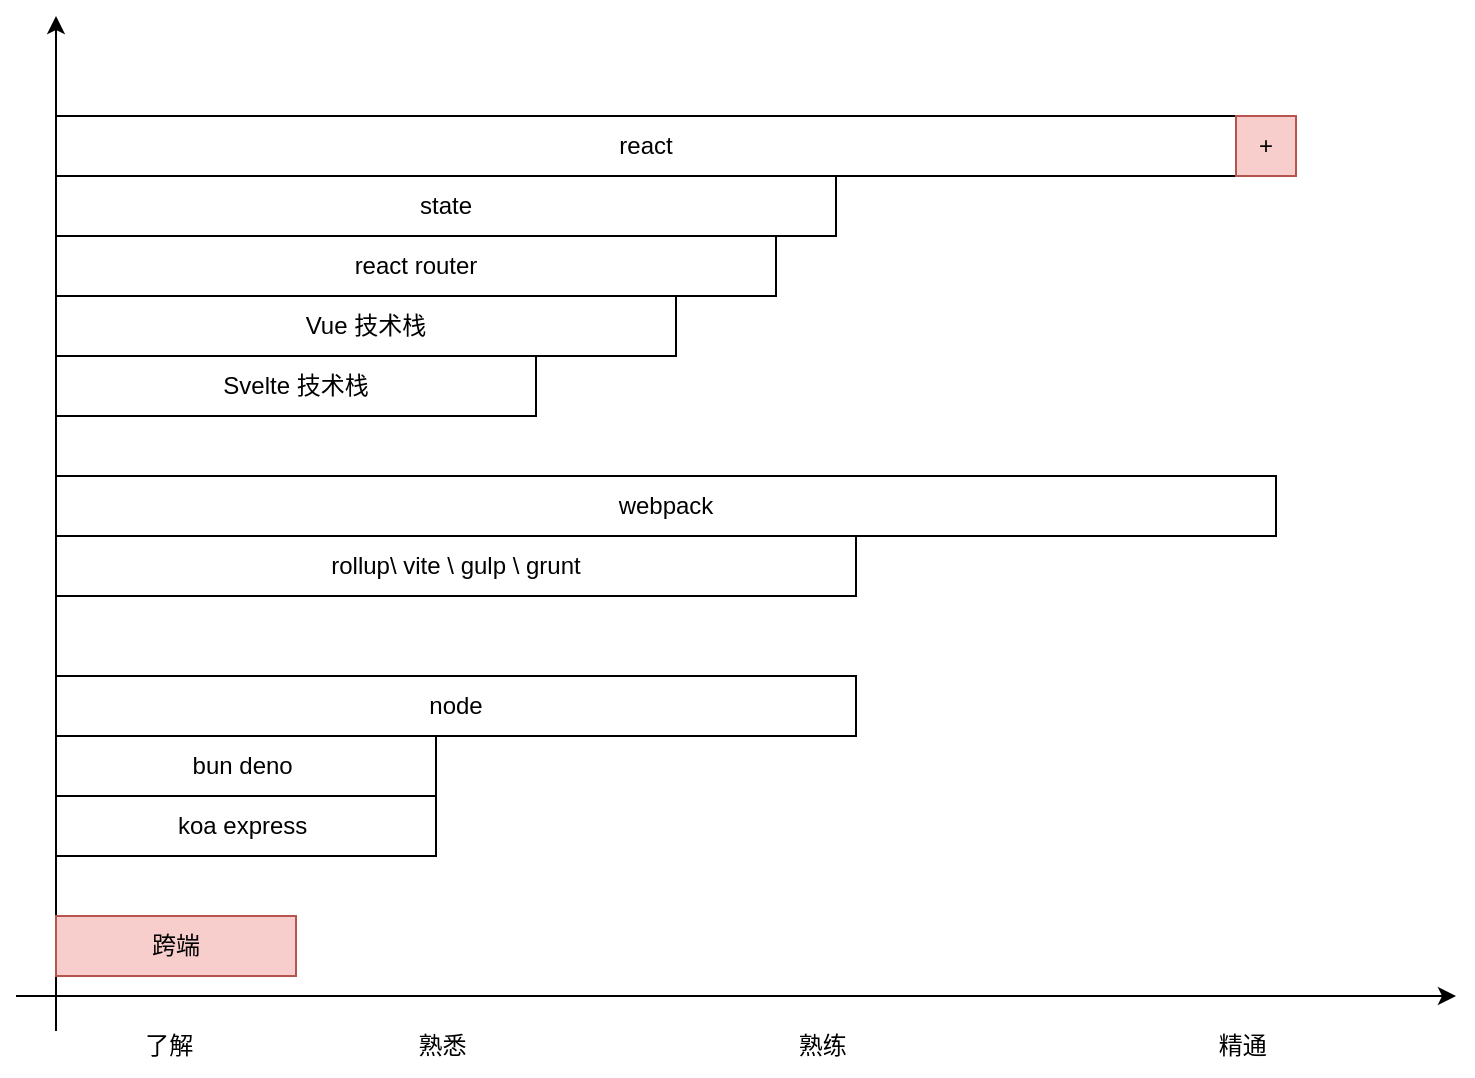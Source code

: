 <mxfile version="17.2.1" type="device" pages="3"><diagram name="技能树" id="IvyoZMS01_oE-lcQwRB6"><mxGraphModel dx="1018" dy="1859" grid="1" gridSize="10" guides="1" tooltips="1" connect="1" arrows="1" fold="1" page="1" pageScale="1" pageWidth="827" pageHeight="1169" math="0" shadow="0"><root><mxCell id="0"/><mxCell id="1" parent="0"/><mxCell id="FQAZeSuw6Lx0eSqAbUPp-1" value="" style="endArrow=classic;html=1;rounded=0;exitX=0;exitY=0.25;exitDx=0;exitDy=0;" parent="1" source="FQAZeSuw6Lx0eSqAbUPp-3" edge="1"><mxGeometry width="50" height="50" relative="1" as="geometry"><mxPoint x="40" y="430" as="sourcePoint"/><mxPoint x="40" y="-50" as="targetPoint"/></mxGeometry></mxCell><mxCell id="FQAZeSuw6Lx0eSqAbUPp-2" value="" style="endArrow=classic;html=1;rounded=0;" parent="1" edge="1"><mxGeometry width="50" height="50" relative="1" as="geometry"><mxPoint x="20" y="440" as="sourcePoint"/><mxPoint x="740" y="440" as="targetPoint"/></mxGeometry></mxCell><mxCell id="FQAZeSuw6Lx0eSqAbUPp-3" value="了解&lt;span style=&quot;white-space: pre;&quot;&gt;&#9;&lt;/span&gt;&lt;span style=&quot;white-space: pre;&quot;&gt;&#9;&lt;span style=&quot;white-space: pre;&quot;&gt;&#9;&lt;/span&gt;&lt;/span&gt;&lt;span style=&quot;white-space: pre;&quot;&gt;&#9;&lt;/span&gt;&lt;span style=&quot;white-space: pre;&quot;&gt;&#9;&lt;/span&gt;&lt;span style=&quot;&quot;&gt;&#9;&lt;/span&gt;&lt;span style=&quot;&quot;&gt;&#9;&lt;/span&gt;&lt;span style=&quot;&quot;&gt;&#9;&lt;/span&gt;&lt;span style=&quot;&quot;&gt;&#9;&lt;/span&gt;&lt;span style=&quot;&quot;&gt;&#9;&lt;/span&gt;熟悉&lt;span style=&quot;white-space: pre;&quot;&gt;&#9;&lt;span style=&quot;white-space: pre;&quot;&gt;&#9;&lt;/span&gt;&lt;span style=&quot;white-space: pre;&quot;&gt;&#9;&lt;/span&gt;&lt;/span&gt;&lt;span style=&quot;white-space: pre;&quot;&gt;&#9;&lt;/span&gt;&lt;span style=&quot;white-space: pre;&quot;&gt;&#9;&lt;/span&gt;&lt;span style=&quot;white-space: pre;&quot;&gt;&#9;&lt;/span&gt;&amp;nbsp;&lt;span style=&quot;&quot;&gt;&#9;&lt;/span&gt;&lt;span style=&quot;&quot;&gt;&#9;&lt;/span&gt;&lt;span style=&quot;&quot;&gt;&#9;&lt;/span&gt;&lt;span style=&quot;&quot;&gt;&#9;&lt;/span&gt;熟练&lt;span style=&quot;&quot;&gt;&#9;&lt;span style=&quot;white-space: pre;&quot;&gt;&#9;&lt;/span&gt;&lt;span style=&quot;white-space: pre;&quot;&gt;&#9;&lt;span style=&quot;white-space: pre;&quot;&gt;&#9;&lt;/span&gt;&lt;span style=&quot;white-space: pre;&quot;&gt;&#9;&lt;/span&gt;&lt;/span&gt;&lt;span style=&quot;white-space: pre;&quot;&gt;&#9;&lt;/span&gt;&lt;span style=&quot;white-space: pre;&quot;&gt;&#9;&lt;/span&gt;&lt;span style=&quot;white-space: pre;&quot;&gt;&#9;&lt;/span&gt;&lt;/span&gt;&lt;span style=&quot;&quot;&gt;&#9;&lt;/span&gt;&#9;&lt;span style=&quot;&quot;&gt;&#9;&lt;/span&gt;精通" style="text;html=1;strokeColor=none;fillColor=none;align=center;verticalAlign=middle;whiteSpace=wrap;rounded=0;" parent="1" vertex="1"><mxGeometry x="40" y="450" width="650" height="30" as="geometry"/></mxCell><mxCell id="FQAZeSuw6Lx0eSqAbUPp-4" value="react" style="rounded=0;whiteSpace=wrap;html=1;" parent="1" vertex="1"><mxGeometry x="40" width="590" height="30" as="geometry"/></mxCell><mxCell id="FQAZeSuw6Lx0eSqAbUPp-5" value="state" style="rounded=0;whiteSpace=wrap;html=1;" parent="1" vertex="1"><mxGeometry x="40" y="30" width="390" height="30" as="geometry"/></mxCell><mxCell id="FQAZeSuw6Lx0eSqAbUPp-6" value="react router" style="rounded=0;whiteSpace=wrap;html=1;" parent="1" vertex="1"><mxGeometry x="40" y="60" width="360" height="30" as="geometry"/></mxCell><mxCell id="FQAZeSuw6Lx0eSqAbUPp-7" value="Vue 技术栈" style="rounded=0;whiteSpace=wrap;html=1;" parent="1" vertex="1"><mxGeometry x="40" y="90" width="310" height="30" as="geometry"/></mxCell><mxCell id="FQAZeSuw6Lx0eSqAbUPp-8" value="Svelte 技术栈" style="rounded=0;whiteSpace=wrap;html=1;" parent="1" vertex="1"><mxGeometry x="40" y="120" width="240" height="30" as="geometry"/></mxCell><mxCell id="FQAZeSuw6Lx0eSqAbUPp-9" value="webpack" style="rounded=0;whiteSpace=wrap;html=1;" parent="1" vertex="1"><mxGeometry x="40" y="180" width="610" height="30" as="geometry"/></mxCell><mxCell id="FQAZeSuw6Lx0eSqAbUPp-10" value="rollup\ vite \ gulp \ grunt" style="rounded=0;whiteSpace=wrap;html=1;" parent="1" vertex="1"><mxGeometry x="40" y="210" width="400" height="30" as="geometry"/></mxCell><mxCell id="FQAZeSuw6Lx0eSqAbUPp-11" value="node" style="rounded=0;whiteSpace=wrap;html=1;" parent="1" vertex="1"><mxGeometry x="40" y="280" width="400" height="30" as="geometry"/></mxCell><mxCell id="FQAZeSuw6Lx0eSqAbUPp-12" value="bun deno&amp;nbsp;" style="rounded=0;whiteSpace=wrap;html=1;" parent="1" vertex="1"><mxGeometry x="40" y="310" width="190" height="30" as="geometry"/></mxCell><mxCell id="FQAZeSuw6Lx0eSqAbUPp-13" value="koa express&amp;nbsp;" style="rounded=0;whiteSpace=wrap;html=1;" parent="1" vertex="1"><mxGeometry x="40" y="340" width="190" height="30" as="geometry"/></mxCell><mxCell id="FQAZeSuw6Lx0eSqAbUPp-14" value="跨端" style="rounded=0;whiteSpace=wrap;html=1;fillColor=#f8cecc;strokeColor=#b85450;" parent="1" vertex="1"><mxGeometry x="40" y="400" width="120" height="30" as="geometry"/></mxCell><mxCell id="FQAZeSuw6Lx0eSqAbUPp-15" value="+" style="rounded=0;whiteSpace=wrap;html=1;fillColor=#f8cecc;strokeColor=#b85450;" parent="1" vertex="1"><mxGeometry x="630" width="30" height="30" as="geometry"/></mxCell></root></mxGraphModel></diagram><diagram id="lL78gBSFffT5ABp17wNd" name="跨端演进"><mxGraphModel dx="1261" dy="1914" grid="1" gridSize="10" guides="1" tooltips="1" connect="1" arrows="1" fold="1" page="1" pageScale="1" pageWidth="827" pageHeight="1169" math="0" shadow="0"><root><mxCell id="0"/><mxCell id="1" parent="0"/><mxCell id="RN0HGg1RtetOUbICG8na-1" value="Native&lt;br&gt;（iOS / android）" style="rounded=0;whiteSpace=wrap;html=1;sketch=1;curveFitting=1;jiggle=2;" parent="1" vertex="1"><mxGeometry x="30" y="440" width="240" height="60" as="geometry"/></mxCell><mxCell id="RN0HGg1RtetOUbICG8na-4" style="edgeStyle=orthogonalEdgeStyle;rounded=0;orthogonalLoop=1;jettySize=auto;html=1;" parent="1" source="RN0HGg1RtetOUbICG8na-2" target="RN0HGg1RtetOUbICG8na-3" edge="1"><mxGeometry relative="1" as="geometry"/></mxCell><mxCell id="RN0HGg1RtetOUbICG8na-2" value="搞个浏览器，去掉menu，假装是 native&amp;nbsp;&lt;br&gt;&lt;br&gt;webview 嵌入式浏览器" style="rounded=0;whiteSpace=wrap;html=1;sketch=1;curveFitting=1;jiggle=2;" parent="1" vertex="1"><mxGeometry x="30" y="260" width="240" height="60" as="geometry"/></mxCell><mxCell id="RN0HGg1RtetOUbICG8na-3" value="HTML+CSS+JS" style="rounded=0;whiteSpace=wrap;html=1;sketch=1;curveFitting=1;jiggle=2;" parent="1" vertex="1"><mxGeometry x="30" y="80" width="240" height="60" as="geometry"/></mxCell><mxCell id="RN0HGg1RtetOUbICG8na-10" style="edgeStyle=orthogonalEdgeStyle;rounded=0;orthogonalLoop=1;jettySize=auto;html=1;entryX=0.5;entryY=1;entryDx=0;entryDy=0;" parent="1" source="RN0HGg1RtetOUbICG8na-5" target="RN0HGg1RtetOUbICG8na-9" edge="1"><mxGeometry relative="1" as="geometry"><Array as="points"><mxPoint x="590" y="420"/><mxPoint x="590" y="420"/></Array></mxGeometry></mxCell><mxCell id="RN0HGg1RtetOUbICG8na-5" value="Native&lt;br&gt;（iOS / android）" style="rounded=0;whiteSpace=wrap;html=1;sketch=1;curveFitting=1;jiggle=2;" parent="1" vertex="1"><mxGeometry x="414" y="440" width="240" height="60" as="geometry"/></mxCell><mxCell id="RN0HGg1RtetOUbICG8na-6" style="edgeStyle=orthogonalEdgeStyle;rounded=0;orthogonalLoop=1;jettySize=auto;html=1;" parent="1" source="RN0HGg1RtetOUbICG8na-7" target="RN0HGg1RtetOUbICG8na-8" edge="1"><mxGeometry relative="1" as="geometry"/></mxCell><mxCell id="RN0HGg1RtetOUbICG8na-7" value="webview 嵌入式浏览器" style="rounded=0;whiteSpace=wrap;html=1;sketch=1;curveFitting=1;jiggle=2;fillColor=#d5e8d4;strokeColor=#82b366;" parent="1" vertex="1"><mxGeometry x="414" y="260" width="240" height="60" as="geometry"/></mxCell><mxCell id="RN0HGg1RtetOUbICG8na-8" value="HTML+CSS+JS" style="rounded=0;whiteSpace=wrap;html=1;sketch=1;curveFitting=1;jiggle=2;verticalAlign=top;" parent="1" vertex="1"><mxGeometry x="414" y="80" width="240" height="60" as="geometry"/></mxCell><mxCell id="RN0HGg1RtetOUbICG8na-9" value="JSBridge" style="rounded=0;whiteSpace=wrap;html=1;sketch=1;curveFitting=1;jiggle=2;fillColor=#d5e8d4;strokeColor=#82b366;" parent="1" vertex="1"><mxGeometry x="510" y="310" width="160" height="40" as="geometry"/></mxCell><mxCell id="RN0HGg1RtetOUbICG8na-11" value="hybrid方案" style="text;html=1;align=center;verticalAlign=middle;resizable=0;points=[];autosize=1;strokeColor=none;fillColor=none;" parent="1" vertex="1"><mxGeometry x="374" y="40" width="80" height="30" as="geometry"/></mxCell><mxCell id="RN0HGg1RtetOUbICG8na-12" value="URL schema&lt;br&gt;zhihu://xxx/xxx/xx" style="text;html=1;align=center;verticalAlign=middle;resizable=0;points=[];autosize=1;strokeColor=none;fillColor=none;" parent="1" vertex="1"><mxGeometry x="335" y="135" width="120" height="40" as="geometry"/></mxCell><mxCell id="RN0HGg1RtetOUbICG8na-13" value="window.luyiAppWebview['openCamera'](params)" style="text;html=1;align=center;verticalAlign=middle;resizable=0;points=[];autosize=1;strokeColor=none;fillColor=none;" parent="1" vertex="1"><mxGeometry x="510" y="145" width="280" height="30" as="geometry"/></mxCell><mxCell id="RN0HGg1RtetOUbICG8na-14" value="ReactJS" style="rounded=0;whiteSpace=wrap;html=1;sketch=1;" parent="1" vertex="1"><mxGeometry x="477" y="105" width="120" height="30" as="geometry"/></mxCell><mxCell id="RN0HGg1RtetOUbICG8na-15" value="JS + CSS + HTML" style="text;html=1;align=center;verticalAlign=middle;resizable=0;points=[];autosize=1;strokeColor=#b85450;fillColor=#f8cecc;" parent="1" vertex="1"><mxGeometry x="350" y="230" width="120" height="30" as="geometry"/></mxCell><mxCell id="RN0HGg1RtetOUbICG8na-16" value="createElement('div')" style="text;html=1;align=center;verticalAlign=middle;resizable=0;points=[];autosize=1;strokeColor=none;fillColor=none;" parent="1" vertex="1"><mxGeometry x="340" y="315" width="130" height="30" as="geometry"/></mxCell><mxCell id="RN0HGg1RtetOUbICG8na-17" value="JS 的解析器、渲染器。" style="text;html=1;align=center;verticalAlign=middle;resizable=0;points=[];autosize=1;strokeColor=none;fillColor=none;" parent="1" vertex="1"><mxGeometry x="540" y="230" width="150" height="30" as="geometry"/></mxCell><mxCell id="RN0HGg1RtetOUbICG8na-18" value="RN" style="text;html=1;align=center;verticalAlign=middle;resizable=0;points=[];autosize=1;strokeColor=none;fillColor=none;" parent="1" vertex="1"><mxGeometry x="820" y="40" width="40" height="30" as="geometry"/></mxCell><mxCell id="RN0HGg1RtetOUbICG8na-26" value="" style="edgeStyle=orthogonalEdgeStyle;rounded=0;orthogonalLoop=1;jettySize=auto;html=1;" parent="1" source="RN0HGg1RtetOUbICG8na-19" target="RN0HGg1RtetOUbICG8na-25" edge="1"><mxGeometry relative="1" as="geometry"/></mxCell><mxCell id="RN0HGg1RtetOUbICG8na-19" value="" style="rounded=0;whiteSpace=wrap;html=1;sketch=1;curveFitting=1;jiggle=2;verticalAlign=top;" parent="1" vertex="1"><mxGeometry x="830" y="70" width="290" height="80" as="geometry"/></mxCell><mxCell id="RN0HGg1RtetOUbICG8na-20" value="ReactJS" style="rounded=0;whiteSpace=wrap;html=1;sketch=1;fillColor=#ffe6cc;strokeColor=#d79b00;" parent="1" vertex="1"><mxGeometry x="860" y="80" width="80" height="30" as="geometry"/></mxCell><mxCell id="RN0HGg1RtetOUbICG8na-21" value="navigator" style="rounded=0;whiteSpace=wrap;html=1;sketch=1;" parent="1" vertex="1"><mxGeometry x="1000" y="80" width="80" height="30" as="geometry"/></mxCell><mxCell id="RN0HGg1RtetOUbICG8na-22" value="UI" style="rounded=0;whiteSpace=wrap;html=1;sketch=1;" parent="1" vertex="1"><mxGeometry x="860" y="116" width="80" height="30" as="geometry"/></mxCell><mxCell id="RN0HGg1RtetOUbICG8na-23" value="axios" style="rounded=0;whiteSpace=wrap;html=1;sketch=1;" parent="1" vertex="1"><mxGeometry x="1000" y="115" width="80" height="30" as="geometry"/></mxCell><mxCell id="RN0HGg1RtetOUbICG8na-24" value="Native&lt;br&gt;（iOS / android）" style="rounded=0;whiteSpace=wrap;html=1;sketch=1;curveFitting=1;jiggle=2;" parent="1" vertex="1"><mxGeometry x="850" y="440" width="240" height="60" as="geometry"/></mxCell><mxCell id="RN0HGg1RtetOUbICG8na-31" value="" style="edgeStyle=orthogonalEdgeStyle;rounded=0;orthogonalLoop=1;jettySize=auto;html=1;" parent="1" source="RN0HGg1RtetOUbICG8na-25" target="RN0HGg1RtetOUbICG8na-30" edge="1"><mxGeometry relative="1" as="geometry"/></mxCell><mxCell id="RN0HGg1RtetOUbICG8na-25" value="JSCore" style="rounded=0;whiteSpace=wrap;html=1;sketch=1;curveFitting=1;jiggle=2;verticalAlign=top;fillColor=#f8cecc;strokeColor=#b85450;" parent="1" vertex="1"><mxGeometry x="870" y="190" width="210" height="30" as="geometry"/></mxCell><mxCell id="RN0HGg1RtetOUbICG8na-27" value="Chrome --》 V8&lt;br&gt;Firefox&amp;nbsp; &amp;nbsp;--》 spiderMonkey&lt;br&gt;Safari&amp;nbsp; &amp;nbsp; &amp;nbsp;--》JSCore" style="text;html=1;align=left;verticalAlign=middle;resizable=0;points=[];autosize=1;strokeColor=none;fillColor=none;" parent="1" vertex="1"><mxGeometry x="860" y="-50" width="170" height="60" as="geometry"/></mxCell><mxCell id="RN0HGg1RtetOUbICG8na-28" value="React.createElement(&quot;view&quot;);" style="text;html=1;align=center;verticalAlign=middle;resizable=0;points=[];autosize=1;strokeColor=none;fillColor=none;" parent="1" vertex="1"><mxGeometry x="800" y="160" width="180" height="30" as="geometry"/></mxCell><mxCell id="RN0HGg1RtetOUbICG8na-29" value="JS 的代码，不是运行在 webview 上的" style="text;html=1;align=center;verticalAlign=middle;resizable=0;points=[];autosize=1;strokeColor=none;fillColor=none;" parent="1" vertex="1"><mxGeometry x="980" y="160" width="230" height="30" as="geometry"/></mxCell><mxCell id="RN0HGg1RtetOUbICG8na-32" style="edgeStyle=orthogonalEdgeStyle;rounded=0;orthogonalLoop=1;jettySize=auto;html=1;" parent="1" source="RN0HGg1RtetOUbICG8na-30" target="RN0HGg1RtetOUbICG8na-24" edge="1"><mxGeometry relative="1" as="geometry"><Array as="points"><mxPoint x="880" y="390"/><mxPoint x="970" y="390"/></Array></mxGeometry></mxCell><mxCell id="RN0HGg1RtetOUbICG8na-30" value="JSBridge" style="whiteSpace=wrap;html=1;verticalAlign=middle;fillColor=#d5e8d4;strokeColor=#82b366;rounded=0;sketch=1;curveFitting=1;jiggle=2;" parent="1" vertex="1"><mxGeometry x="820" y="285" width="120" height="60" as="geometry"/></mxCell><mxCell id="RN0HGg1RtetOUbICG8na-33" value="我需要有个东西，给你写的代码&lt;br&gt;提供一个宿主环境&lt;br&gt;" style="text;html=1;align=center;verticalAlign=middle;resizable=0;points=[];autosize=1;strokeColor=none;fillColor=none;" parent="1" vertex="1"><mxGeometry x="690" y="350" width="190" height="40" as="geometry"/></mxCell><mxCell id="RN0HGg1RtetOUbICG8na-34" value="浏览器：&lt;br&gt;window.location.href = 'xxx';&lt;br&gt;window.open('');" style="text;html=1;align=center;verticalAlign=middle;resizable=0;points=[];autosize=1;strokeColor=none;fillColor=none;" parent="1" vertex="1"><mxGeometry x="520" y="500" width="170" height="60" as="geometry"/></mxCell><mxCell id="RN0HGg1RtetOUbICG8na-35" value="window.openCamera('')" style="text;html=1;align=center;verticalAlign=middle;resizable=0;points=[];autosize=1;strokeColor=none;fillColor=none;" parent="1" vertex="1"><mxGeometry x="720" y="255" width="150" height="30" as="geometry"/></mxCell><mxCell id="35j_0IGPl903JoJ7VQXY-1" style="edgeStyle=orthogonalEdgeStyle;rounded=0;orthogonalLoop=1;jettySize=auto;html=1;entryX=0.5;entryY=0;entryDx=0;entryDy=0;" parent="1" source="RN0HGg1RtetOUbICG8na-36" target="RN0HGg1RtetOUbICG8na-42" edge="1"><mxGeometry relative="1" as="geometry"/></mxCell><mxCell id="RN0HGg1RtetOUbICG8na-36" value="shadowTree" style="rounded=0;whiteSpace=wrap;html=1;sketch=1;curveFitting=1;jiggle=2;fillColor=#d5e8d4;strokeColor=#82b366;" parent="1" vertex="1"><mxGeometry x="970" y="255" width="160" height="30" as="geometry"/></mxCell><mxCell id="RN0HGg1RtetOUbICG8na-39" value="" style="edgeStyle=orthogonalEdgeStyle;rounded=0;orthogonalLoop=1;jettySize=auto;html=1;" parent="1" source="RN0HGg1RtetOUbICG8na-37" target="RN0HGg1RtetOUbICG8na-38" edge="1"><mxGeometry relative="1" as="geometry"><Array as="points"><mxPoint x="1140" y="260"/><mxPoint x="1200" y="260"/></Array></mxGeometry></mxCell><mxCell id="RN0HGg1RtetOUbICG8na-37" value="createInstance" style="text;html=1;align=center;verticalAlign=middle;resizable=0;points=[];autosize=1;strokeColor=none;fillColor=none;" parent="1" vertex="1"><mxGeometry x="1090" y="225" width="100" height="30" as="geometry"/></mxCell><mxCell id="RN0HGg1RtetOUbICG8na-38" value="createElement" style="text;html=1;align=center;verticalAlign=middle;resizable=0;points=[];autosize=1;strokeColor=none;fillColor=none;" parent="1" vertex="1"><mxGeometry x="1150" y="275" width="100" height="30" as="geometry"/></mxCell><mxCell id="RN0HGg1RtetOUbICG8na-40" style="edgeStyle=orthogonalEdgeStyle;rounded=0;orthogonalLoop=1;jettySize=auto;html=1;exitX=0.5;exitY=1;exitDx=0;exitDy=0;" parent="1" source="RN0HGg1RtetOUbICG8na-36" target="RN0HGg1RtetOUbICG8na-36" edge="1"><mxGeometry relative="1" as="geometry"/></mxCell><mxCell id="RN0HGg1RtetOUbICG8na-43" style="edgeStyle=orthogonalEdgeStyle;rounded=0;orthogonalLoop=1;jettySize=auto;html=1;entryX=0.5;entryY=0;entryDx=0;entryDy=0;" parent="1" source="RN0HGg1RtetOUbICG8na-42" target="RN0HGg1RtetOUbICG8na-24" edge="1"><mxGeometry relative="1" as="geometry"><Array as="points"><mxPoint x="1050" y="390"/><mxPoint x="970" y="390"/></Array></mxGeometry></mxCell><mxCell id="RN0HGg1RtetOUbICG8na-42" value="Native Module" style="rounded=0;whiteSpace=wrap;html=1;sketch=1;curveFitting=1;jiggle=2;fillColor=#d5e8d4;strokeColor=#82b366;" parent="1" vertex="1"><mxGeometry x="970" y="305" width="160" height="30" as="geometry"/></mxCell><mxCell id="RN0HGg1RtetOUbICG8na-45" value="1. 这些消息本身是异步的，对于一些连续的手势来说，会卡顿；&lt;br&gt;2. JSON序列化，耗时，性能。" style="text;html=1;align=left;verticalAlign=middle;resizable=0;points=[];autosize=1;strokeColor=none;fillColor=none;" parent="1" vertex="1"><mxGeometry x="810" y="520" width="360" height="40" as="geometry"/></mxCell><mxCell id="Con6oRJCArHAbDIeCvoZ-1" value="weex" style="text;html=1;align=center;verticalAlign=middle;resizable=0;points=[];autosize=1;strokeColor=none;fillColor=none;" parent="1" vertex="1"><mxGeometry x="1080" y="40" width="50" height="30" as="geometry"/></mxCell><mxCell id="Con6oRJCArHAbDIeCvoZ-2" value="浏览器API" style="text;html=1;align=center;verticalAlign=middle;resizable=0;points=[];autosize=1;strokeColor=none;fillColor=none;" parent="1" vertex="1"><mxGeometry x="870" y="10" width="80" height="30" as="geometry"/></mxCell><mxCell id="LEtO9TPF0RTNjfPyOPr3-1" value="" style="rounded=0;whiteSpace=wrap;html=1;sketch=1;curveFitting=1;jiggle=2;verticalAlign=top;" parent="1" vertex="1"><mxGeometry x="1330" y="70" width="290" height="80" as="geometry"/></mxCell><mxCell id="LEtO9TPF0RTNjfPyOPr3-2" value="ReactJS" style="rounded=0;whiteSpace=wrap;html=1;sketch=1;fillColor=#ffe6cc;strokeColor=#d79b00;" parent="1" vertex="1"><mxGeometry x="1360" y="80" width="80" height="30" as="geometry"/></mxCell><mxCell id="LEtO9TPF0RTNjfPyOPr3-3" value="navigator" style="rounded=0;whiteSpace=wrap;html=1;sketch=1;" parent="1" vertex="1"><mxGeometry x="1500" y="80" width="80" height="30" as="geometry"/></mxCell><mxCell id="LEtO9TPF0RTNjfPyOPr3-4" value="UI" style="rounded=0;whiteSpace=wrap;html=1;sketch=1;" parent="1" vertex="1"><mxGeometry x="1360" y="116" width="80" height="30" as="geometry"/></mxCell><mxCell id="LEtO9TPF0RTNjfPyOPr3-5" value="axios" style="rounded=0;whiteSpace=wrap;html=1;sketch=1;" parent="1" vertex="1"><mxGeometry x="1500" y="115" width="80" height="30" as="geometry"/></mxCell><mxCell id="LEtO9TPF0RTNjfPyOPr3-11" value="" style="edgeStyle=orthogonalEdgeStyle;rounded=0;orthogonalLoop=1;jettySize=auto;html=1;" parent="1" source="LEtO9TPF0RTNjfPyOPr3-7" target="LEtO9TPF0RTNjfPyOPr3-10" edge="1"><mxGeometry relative="1" as="geometry"/></mxCell><mxCell id="LEtO9TPF0RTNjfPyOPr3-7" value="JSI" style="rounded=0;whiteSpace=wrap;html=1;sketch=1;curveFitting=1;jiggle=2;verticalAlign=middle;fillColor=#f8cecc;strokeColor=#b85450;" parent="1" vertex="1"><mxGeometry x="1360" y="200" width="210" height="60" as="geometry"/></mxCell><mxCell id="LEtO9TPF0RTNjfPyOPr3-8" value="codegen" style="rounded=0;whiteSpace=wrap;html=1;sketch=1;curveFitting=1;jiggle=2;verticalAlign=middle;fillColor=#f8cecc;strokeColor=#b85450;" parent="1" vertex="1"><mxGeometry x="1510" y="175" width="110" height="35" as="geometry"/></mxCell><mxCell id="LEtO9TPF0RTNjfPyOPr3-9" value="C++" style="text;html=1;align=center;verticalAlign=middle;resizable=0;points=[];autosize=1;strokeColor=none;fillColor=none;" parent="1" vertex="1"><mxGeometry x="1510" y="260" width="50" height="30" as="geometry"/></mxCell><mxCell id="LEtO9TPF0RTNjfPyOPr3-14" style="edgeStyle=orthogonalEdgeStyle;rounded=0;orthogonalLoop=1;jettySize=auto;html=1;" parent="1" source="LEtO9TPF0RTNjfPyOPr3-10" target="LEtO9TPF0RTNjfPyOPr3-13" edge="1"><mxGeometry relative="1" as="geometry"/></mxCell><mxCell id="LEtO9TPF0RTNjfPyOPr3-10" value="Fabric 架构" style="rounded=0;whiteSpace=wrap;html=1;sketch=1;curveFitting=1;jiggle=2;verticalAlign=middle;fillColor=#f8cecc;strokeColor=#b85450;" parent="1" vertex="1"><mxGeometry x="1340" y="297.5" width="140" height="35" as="geometry"/></mxCell><mxCell id="LEtO9TPF0RTNjfPyOPr3-15" style="edgeStyle=orthogonalEdgeStyle;rounded=0;orthogonalLoop=1;jettySize=auto;html=1;" parent="1" source="LEtO9TPF0RTNjfPyOPr3-12" target="LEtO9TPF0RTNjfPyOPr3-13" edge="1"><mxGeometry relative="1" as="geometry"/></mxCell><mxCell id="LEtO9TPF0RTNjfPyOPr3-12" value="yoga 引擎" style="rounded=0;whiteSpace=wrap;html=1;sketch=1;" parent="1" vertex="1"><mxGeometry x="1500" y="302.5" width="110" height="30" as="geometry"/></mxCell><mxCell id="LEtO9TPF0RTNjfPyOPr3-13" value="Native&lt;br&gt;（iOS / android）" style="rounded=0;whiteSpace=wrap;html=1;sketch=1;curveFitting=1;jiggle=2;" parent="1" vertex="1"><mxGeometry x="1345" y="440" width="240" height="60" as="geometry"/></mxCell><mxCell id="LEtO9TPF0RTNjfPyOPr3-16" value="&lt;div style=&quot;color: rgb(212, 212, 212); background-color: rgb(30, 30, 30); font-family: Menlo, Monaco, &amp;quot;Courier New&amp;quot;, monospace; font-size: 13px; line-height: 20px;&quot;&gt;ReactNativePrivateInterface.&lt;span style=&quot;color: #9cdcfe;&quot;&gt;UIManager&lt;/span&gt;.&lt;span style=&quot;color: #dcdcaa;&quot;&gt;createView&lt;/span&gt;&lt;/div&gt;" style="text;html=1;align=center;verticalAlign=middle;resizable=0;points=[];autosize=1;strokeColor=none;fillColor=none;" parent="1" vertex="1"><mxGeometry x="1210" y="-435" width="400" height="30" as="geometry"/></mxCell><mxCell id="LEtO9TPF0RTNjfPyOPr3-17" value="React&amp;nbsp;&lt;br&gt;" style="text;html=1;align=center;verticalAlign=middle;resizable=0;points=[];autosize=1;strokeColor=none;fillColor=none;" parent="1" vertex="1"><mxGeometry x="940" y="-520" width="60" height="30" as="geometry"/></mxCell><mxCell id="LEtO9TPF0RTNjfPyOPr3-20" value="" style="edgeStyle=orthogonalEdgeStyle;rounded=0;orthogonalLoop=1;jettySize=auto;html=1;" parent="1" source="LEtO9TPF0RTNjfPyOPr3-18" target="LEtO9TPF0RTNjfPyOPr3-19" edge="1"><mxGeometry relative="1" as="geometry"/></mxCell><mxCell id="LEtO9TPF0RTNjfPyOPr3-18" value="completeWork 阶段" style="whiteSpace=wrap;html=1;sketch=1;" parent="1" vertex="1"><mxGeometry x="1055" y="-520" width="120" height="30" as="geometry"/></mxCell><mxCell id="LEtO9TPF0RTNjfPyOPr3-19" value="Document.createElement" style="whiteSpace=wrap;html=1;sketch=1;" parent="1" vertex="1"><mxGeometry x="1255" y="-520" width="155" height="30" as="geometry"/></mxCell><mxCell id="LEtO9TPF0RTNjfPyOPr3-21" value="RN" style="text;html=1;align=center;verticalAlign=middle;resizable=0;points=[];autosize=1;strokeColor=none;fillColor=none;" parent="1" vertex="1"><mxGeometry x="950" y="-435" width="40" height="30" as="geometry"/></mxCell><mxCell id="LEtO9TPF0RTNjfPyOPr3-23" value="" style="edgeStyle=orthogonalEdgeStyle;rounded=0;orthogonalLoop=1;jettySize=auto;html=1;" parent="1" source="LEtO9TPF0RTNjfPyOPr3-22" target="LEtO9TPF0RTNjfPyOPr3-16" edge="1"><mxGeometry relative="1" as="geometry"/></mxCell><mxCell id="LEtO9TPF0RTNjfPyOPr3-22" value="completeWork 阶段" style="whiteSpace=wrap;html=1;sketch=1;" parent="1" vertex="1"><mxGeometry x="1040" y="-435" width="120" height="30" as="geometry"/></mxCell><mxCell id="LEtO9TPF0RTNjfPyOPr3-27" value="" style="edgeStyle=orthogonalEdgeStyle;rounded=0;orthogonalLoop=1;jettySize=auto;html=1;" parent="1" source="LEtO9TPF0RTNjfPyOPr3-25" target="LEtO9TPF0RTNjfPyOPr3-26" edge="1"><mxGeometry relative="1" as="geometry"/></mxCell><mxCell id="LEtO9TPF0RTNjfPyOPr3-25" value="React&amp;nbsp;" style="rounded=0;whiteSpace=wrap;html=1;sketch=1;" parent="1" vertex="1"><mxGeometry x="805" y="-350" width="120" height="50" as="geometry"/></mxCell><mxCell id="LEtO9TPF0RTNjfPyOPr3-26" value="提供 API，use ... createElement&amp;nbsp;&lt;br&gt;-&amp;gt; 帮我们把 JSX&lt;br&gt;-&amp;gt; 转成一个对象 虚拟dom" style="rounded=0;whiteSpace=wrap;html=1;sketch=1;" parent="1" vertex="1"><mxGeometry x="760" y="-260" width="210" height="100" as="geometry"/></mxCell><mxCell id="LEtO9TPF0RTNjfPyOPr3-28" value="React-reconciler" style="rounded=0;whiteSpace=wrap;html=1;sketch=1;" parent="1" vertex="1"><mxGeometry x="1020" y="-350" width="500" height="50" as="geometry"/></mxCell><mxCell id="LEtO9TPF0RTNjfPyOPr3-33" value="" style="edgeStyle=orthogonalEdgeStyle;rounded=0;orthogonalLoop=1;jettySize=auto;html=1;" parent="1" source="LEtO9TPF0RTNjfPyOPr3-29" target="LEtO9TPF0RTNjfPyOPr3-32" edge="1"><mxGeometry relative="1" as="geometry"/></mxCell><mxCell id="LEtO9TPF0RTNjfPyOPr3-29" value="beginWork&amp;nbsp;" style="rounded=0;whiteSpace=wrap;html=1;sketch=1;" parent="1" vertex="1"><mxGeometry x="1020" y="-270" width="150" height="30" as="geometry"/></mxCell><mxCell id="LEtO9TPF0RTNjfPyOPr3-35" style="edgeStyle=orthogonalEdgeStyle;rounded=0;orthogonalLoop=1;jettySize=auto;html=1;entryX=0.5;entryY=0;entryDx=0;entryDy=0;" parent="1" source="LEtO9TPF0RTNjfPyOPr3-30" target="LEtO9TPF0RTNjfPyOPr3-34" edge="1"><mxGeometry relative="1" as="geometry"/></mxCell><mxCell id="LEtO9TPF0RTNjfPyOPr3-30" value="completeWork" style="rounded=0;whiteSpace=wrap;html=1;sketch=1;" parent="1" vertex="1"><mxGeometry x="1180" y="-270" width="150" height="30" as="geometry"/></mxCell><mxCell id="LEtO9TPF0RTNjfPyOPr3-31" value="commitWork" style="rounded=0;whiteSpace=wrap;html=1;sketch=1;" parent="1" vertex="1"><mxGeometry x="1370" y="-270" width="150" height="30" as="geometry"/></mxCell><mxCell id="LEtO9TPF0RTNjfPyOPr3-32" value="diff, 遍历 fiber" style="rounded=0;whiteSpace=wrap;html=1;sketch=1;" parent="1" vertex="1"><mxGeometry x="1020" y="-190" width="150" height="30" as="geometry"/></mxCell><mxCell id="LEtO9TPF0RTNjfPyOPr3-39" value="" style="edgeStyle=orthogonalEdgeStyle;rounded=0;orthogonalLoop=1;jettySize=auto;html=1;" parent="1" source="LEtO9TPF0RTNjfPyOPr3-34" target="LEtO9TPF0RTNjfPyOPr3-38" edge="1"><mxGeometry relative="1" as="geometry"/></mxCell><mxCell id="LEtO9TPF0RTNjfPyOPr3-34" value="对比创建 dom&amp;nbsp;&lt;br&gt;effects" style="rounded=0;whiteSpace=wrap;html=1;sketch=1;" parent="1" vertex="1"><mxGeometry x="1180" y="-140" width="150" height="140" as="geometry"/></mxCell><mxCell id="LEtO9TPF0RTNjfPyOPr3-36" value="声明周期，元素挂载" style="rounded=0;whiteSpace=wrap;html=1;sketch=1;" parent="1" vertex="1"><mxGeometry x="1370" y="-220" width="150" height="30" as="geometry"/></mxCell><mxCell id="LEtO9TPF0RTNjfPyOPr3-38" value="createElement&lt;br&gt;setAttribute" style="whiteSpace=wrap;html=1;rounded=0;sketch=1;" parent="1" vertex="1"><mxGeometry x="1650" y="-100" width="120" height="60" as="geometry"/></mxCell><mxCell id="LEtO9TPF0RTNjfPyOPr3-41" style="edgeStyle=orthogonalEdgeStyle;rounded=0;orthogonalLoop=1;jettySize=auto;html=1;" parent="1" source="LEtO9TPF0RTNjfPyOPr3-40" target="LEtO9TPF0RTNjfPyOPr3-38" edge="1"><mxGeometry relative="1" as="geometry"/></mxCell><mxCell id="LEtO9TPF0RTNjfPyOPr3-40" value="react-dom" style="rounded=0;whiteSpace=wrap;html=1;sketch=1;" parent="1" vertex="1"><mxGeometry x="1625" y="-350" width="170" height="50" as="geometry"/></mxCell><mxCell id="LEtO9TPF0RTNjfPyOPr3-42" value="Text" style="text;html=1;align=center;verticalAlign=middle;resizable=0;points=[];autosize=1;strokeColor=none;fillColor=none;" parent="1" vertex="1"><mxGeometry x="1725" y="-415" width="50" height="30" as="geometry"/></mxCell></root></mxGraphModel></diagram><diagram id="n90cYHdjiaJxUoUxQAXg" name="计算机"><mxGraphModel dx="904" dy="634" grid="1" gridSize="10" guides="1" tooltips="1" connect="1" arrows="1" fold="1" page="1" pageScale="1" pageWidth="827" pageHeight="1169" math="0" shadow="0"><root><mxCell id="0"/><mxCell id="1" parent="0"/><mxCell id="I0eF0dB81tRFwxwa6Cde-1" value="高级语言" style="rounded=0;whiteSpace=wrap;html=1;sketch=1;" vertex="1" parent="1"><mxGeometry x="150" y="140" width="190" height="40" as="geometry"/></mxCell><mxCell id="I0eF0dB81tRFwxwa6Cde-2" value="二进制" style="rounded=0;whiteSpace=wrap;html=1;sketch=1;" vertex="1" parent="1"><mxGeometry x="155" y="250" width="180" height="40" as="geometry"/></mxCell><mxCell id="I0eF0dB81tRFwxwa6Cde-3" value="CPU / memory" style="rounded=0;whiteSpace=wrap;html=1;sketch=1;" vertex="1" parent="1"><mxGeometry x="190" y="360" width="100" height="40" as="geometry"/></mxCell><mxCell id="I0eF0dB81tRFwxwa6Cde-5" value="写代码，-&amp;gt; 操作硬件。操纵计算机。" style="text;html=1;align=center;verticalAlign=middle;resizable=0;points=[];autosize=1;strokeColor=none;fillColor=none;" vertex="1" parent="1"><mxGeometry x="135" y="55" width="220" height="30" as="geometry"/></mxCell><mxCell id="I0eF0dB81tRFwxwa6Cde-6" value="显卡" style="rounded=0;whiteSpace=wrap;html=1;sketch=1;" vertex="1" parent="1"><mxGeometry x="80" y="420" width="60" height="40" as="geometry"/></mxCell><mxCell id="I0eF0dB81tRFwxwa6Cde-7" value="显示器" style="rounded=0;whiteSpace=wrap;html=1;sketch=1;" vertex="1" parent="1"><mxGeometry x="160" y="420" width="60" height="40" as="geometry"/></mxCell><mxCell id="I0eF0dB81tRFwxwa6Cde-8" value="其他外接设备" style="rounded=0;whiteSpace=wrap;html=1;sketch=1;" vertex="1" parent="1"><mxGeometry x="240" y="420" width="100" height="40" as="geometry"/></mxCell><mxCell id="I0eF0dB81tRFwxwa6Cde-9" value="console.log('hello world');&lt;br&gt;&lt;br&gt;1. console.log 是一个可执行的代码；&lt;br&gt;2. 执行代码，并且，给到效果。" style="rounded=0;whiteSpace=wrap;html=1;sketch=1;align=left;" vertex="1" parent="1"><mxGeometry x="510" y="45" width="260" height="95" as="geometry"/></mxCell><mxCell id="I0eF0dB81tRFwxwa6Cde-10" value="JS 引擎&amp;nbsp; -- 翻译" style="rounded=0;whiteSpace=wrap;html=1;sketch=1;align=center;" vertex="1" parent="1"><mxGeometry x="440" y="210" width="170" height="45" as="geometry"/></mxCell><mxCell id="I0eF0dB81tRFwxwa6Cde-11" value="宿主环境&amp;nbsp; -- 提供能力" style="rounded=0;whiteSpace=wrap;html=1;sketch=1;align=center;" vertex="1" parent="1"><mxGeometry x="670" y="210" width="170" height="45" as="geometry"/></mxCell><mxCell id="I0eF0dB81tRFwxwa6Cde-12" value="浏览器" style="text;html=1;align=center;verticalAlign=middle;resizable=0;points=[];autosize=1;strokeColor=none;fillColor=none;" vertex="1" parent="1"><mxGeometry x="875" y="285" width="60" height="30" as="geometry"/></mxCell><mxCell id="I0eF0dB81tRFwxwa6Cde-13" value="Chrome浏览器 -- 宿主环境" style="rounded=0;whiteSpace=wrap;html=1;sketch=1;align=center;" vertex="1" parent="1"><mxGeometry x="440" y="280" width="400" height="45" as="geometry"/></mxCell><mxCell id="I0eF0dB81tRFwxwa6Cde-14" value="V8" style="rounded=0;whiteSpace=wrap;html=1;sketch=1;align=center;fillColor=#ffe6cc;strokeColor=#d79b00;" vertex="1" parent="1"><mxGeometry x="465" y="290" width="120" height="25" as="geometry"/></mxCell><mxCell id="I0eF0dB81tRFwxwa6Cde-15" value="node" style="text;html=1;align=center;verticalAlign=middle;resizable=0;points=[];autosize=1;strokeColor=none;fillColor=none;" vertex="1" parent="1"><mxGeometry x="880" y="420" width="50" height="30" as="geometry"/></mxCell><mxCell id="I0eF0dB81tRFwxwa6Cde-16" value="Node&amp;nbsp;&amp;nbsp;-- 宿主环境" style="rounded=0;whiteSpace=wrap;html=1;sketch=1;align=center;" vertex="1" parent="1"><mxGeometry x="440" y="415" width="400" height="45" as="geometry"/></mxCell><mxCell id="I0eF0dB81tRFwxwa6Cde-17" value="V8" style="rounded=0;whiteSpace=wrap;html=1;sketch=1;align=center;fillColor=#ffe6cc;strokeColor=#d79b00;" vertex="1" parent="1"><mxGeometry x="465" y="425" width="120" height="25" as="geometry"/></mxCell><mxCell id="NwDFF_p5mEh59_1Tlfbn-1" value="window, document" style="text;html=1;align=center;verticalAlign=middle;resizable=0;points=[];autosize=1;strokeColor=none;fillColor=none;" vertex="1" parent="1"><mxGeometry x="660" y="325" width="120" height="30" as="geometry"/></mxCell></root></mxGraphModel></diagram></mxfile>